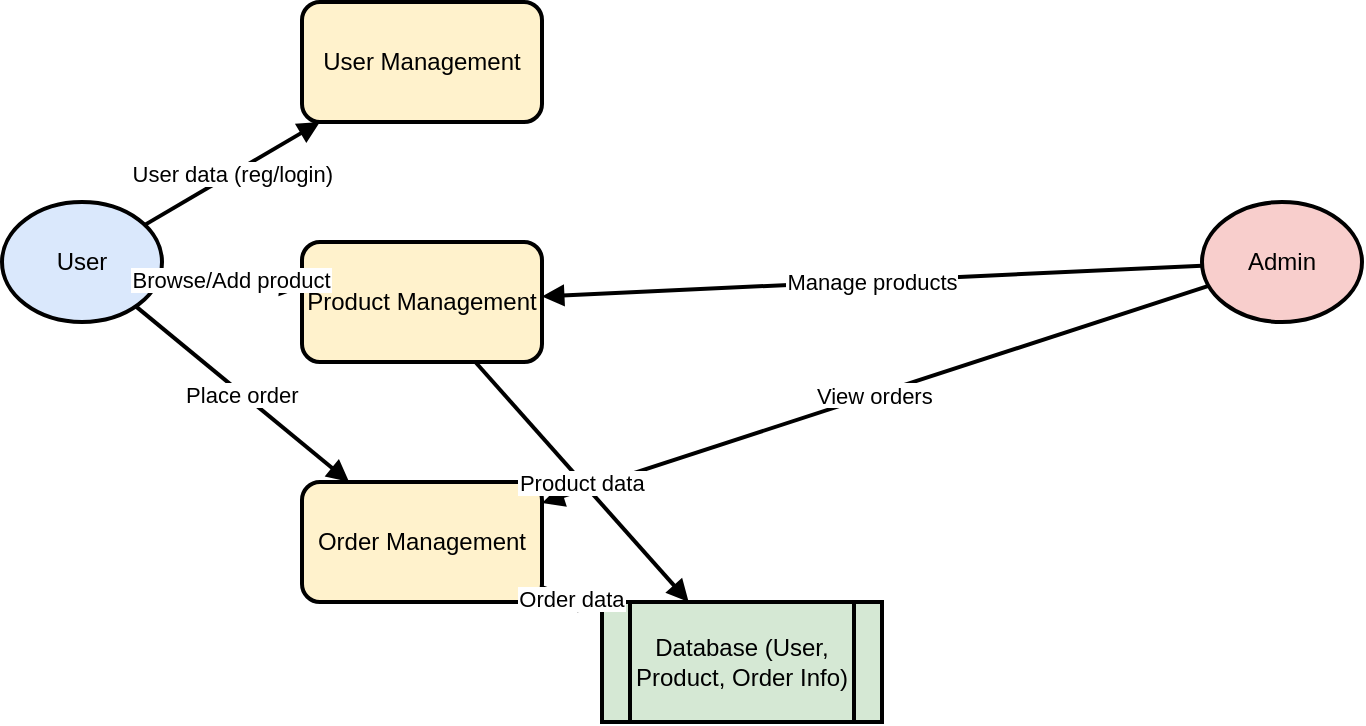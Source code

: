 <mxfile version="15.8.7" type="device">
  <!-- =========================
       PAGE 1: LEVEL 0 DFD
       ========================= -->
  <diagram id="Level0DFD" name="Level 0 DFD">
    <mxGraphModel dx="1000" dy="600" grid="1" gridSize="10" guides="1" tooltips="1" connect="1"
      arrows="1" fold="1" page="1" pageScale="1" pageWidth="1169" pageHeight="827"
      math="0" shadow="0">
      <root>
        <!-- Root cells -->
        <mxCell id="0" />
        <mxCell id="1" parent="0" />

        <!-- ENTITIES -->
        <mxCell id="entityUser" value="User" style="ellipse;whiteSpace=wrap;html=1;aspect=fixed;strokeWidth=2;strokeColor=#000000;fillColor=#dae8fc"
                 vertex="1" parent="1">
          <mxGeometry x="50" y="200" width="80" height="60" as="geometry" />
        </mxCell>

        <mxCell id="entityAdmin" value="Admin" style="ellipse;whiteSpace=wrap;html=1;aspect=fixed;strokeWidth=2;strokeColor=#000000;fillColor=#f8cecc"
                 vertex="1" parent="1">
          <mxGeometry x="650" y="200" width="80" height="60" as="geometry" />
        </mxCell>

        <!-- DATABASE (DATA STORE) -->
        <mxCell id="entityDatabase" value="Database (User, Product, Order Info)" style="shape=process;whiteSpace=wrap;html=1;strokeWidth=2;strokeColor=#000000;fillColor=#d5e8d4"
                 vertex="1" parent="1">
          <mxGeometry x="350" y="400" width="140" height="60" as="geometry" />
        </mxCell>

        <!-- PROCESSES -->
        <mxCell id="processUserMgmt" value="User Management" style="rounded=1;whiteSpace=wrap;html=1;strokeWidth=2;strokeColor=#000000;fillColor=#fff2cc"
                 vertex="1" parent="1">
          <mxGeometry x="200" y="100" width="120" height="60" as="geometry" />
        </mxCell>

        <mxCell id="processProductMgmt" value="Product Management" style="rounded=1;whiteSpace=wrap;html=1;strokeWidth=2;strokeColor=#000000;fillColor=#fff2cc"
                 vertex="1" parent="1">
          <mxGeometry x="200" y="220" width="120" height="60" as="geometry" />
        </mxCell>

        <mxCell id="processOrderMgmt" value="Order Management" style="rounded=1;whiteSpace=wrap;html=1;strokeWidth=2;strokeColor=#000000;fillColor=#fff2cc"
                 vertex="1" parent="1">
          <mxGeometry x="200" y="340" width="120" height="60" as="geometry" />
        </mxCell>

        <!-- DATA FLOWS (EDGES) - LEVEL 0 -->
        <!-- User -> User Management -->
        <mxCell id="flowUserToUserMgmt" value="User data (reg/login)" style="edgeStyle=orthConnector;rounded=1;jettySize=auto;orthogonalLoop=1;strokeWidth=2;strokeColor=#000000;endArrow=block;endFill=1"
                 edge="1" parent="1" source="entityUser" target="processUserMgmt">
          <mxGeometry relative="1" as="geometry" />
        </mxCell>

        <!-- User -> Product Management -->
        <mxCell id="flowUserToProductMgmt" value="Browse/Add product" style="edgeStyle=orthConnector;rounded=1;jettySize=auto;orthogonalLoop=1;strokeWidth=2;strokeColor=#000000;endArrow=block;endFill=1"
                 edge="1" parent="1" source="entityUser" target="processProductMgmt">
          <mxGeometry relative="1" as="geometry" />
        </mxCell>

        <!-- User -> Order Management -->
        <mxCell id="flowUserToOrderMgmt" value="Place order" style="edgeStyle=orthConnector;rounded=1;jettySize=auto;orthogonalLoop=1;strokeWidth=2;strokeColor=#000000;endArrow=block;endFill=1"
                 edge="1" parent="1" source="entityUser" target="processOrderMgmt">
          <mxGeometry relative="1" as="geometry" />
        </mxCell>

        <!-- Admin -> Product Management -->
        <mxCell id="flowAdminToProductMgmt" value="Manage products" style="edgeStyle=orthConnector;rounded=1;jettySize=auto;orthogonalLoop=1;strokeWidth=2;strokeColor=#000000;endArrow=block;endFill=1"
                 edge="1" parent="1" source="entityAdmin" target="processProductMgmt">
          <mxGeometry relative="1" as="geometry" />
        </mxCell>

        <!-- Admin -> Order Management -->
        <mxCell id="flowAdminToOrderMgmt" value="View orders" style="edgeStyle=orthConnector;rounded=1;jettySize=auto;orthogonalLoop=1;strokeWidth=2;strokeColor=#000000;endArrow=block;endFill=1"
                 edge="1" parent="1" source="entityAdmin" target="processOrderMgmt">
          <mxGeometry relative="1" as="geometry" />
        </mxCell>

        <!-- Product Mgmt -> Database -->
        <mxCell id="flowProductMgmtToDB" value="Product data" style="edgeStyle=orthConnector;rounded=1;jettySize=auto;orthogonalLoop=1;strokeWidth=2;strokeColor=#000000;endArrow=block;endFill=1"
                 edge="1" parent="1" source="processProductMgmt" target="entityDatabase">
          <mxGeometry relative="1" as="geometry" />
        </mxCell>

        <!-- Order Mgmt -> Database -->
        <mxCell id="flowOrderMgmtToDB" value="Order data" style="edgeStyle=orthConnector;rounded=1;jettySize=auto;orthogonalLoop=1;strokeWidth=2;strokeColor=#000000;endArrow=block;endFill=1"
                 edge="1" parent="1" source="processOrderMgmt" target="entityDatabase">
          <mxGeometry relative="1" as="geometry" />
        </mxCell>

      </root>
    </mxGraphModel>
  </diagram>
  
  <!-- =========================
       PAGE 2: LEVEL 1 DFD
       ========================= -->
  <diagram id="Level1DFD" name="Level 1 DFD">
    <mxGraphModel dx="1000" dy="600" grid="1" gridSize="10" guides="1" tooltips="1" connect="1"
      arrows="1" fold="1" page="1" pageScale="1" pageWidth="1169" pageHeight="827"
      math="0" shadow="0">
      <root>
        <!-- Root cells -->
        <mxCell id="0" />
        <mxCell id="1" parent="0" />

        <!-- USER MANAGEMENT PROCESS -->
        <mxCell id="processUM" value="User Management" style="rounded=1;whiteSpace=wrap;html=1;strokeWidth=2;strokeColor=#000000;fillColor=#fff2cc"
                 vertex="1" parent="1">
          <mxGeometry x="80" y="100" width="200" height="80" as="geometry" />
        </mxCell>
        <!-- Activities inside user management -->
        <mxCell id="umActivity1" value="Register User" style="text;whiteSpace=wrap;html=1;align=left"
                 vertex="1" parent="processUM">
          <mxGeometry x="10" y="10" width="80" height="30" as="geometry" />
        </mxCell>
        <mxCell id="umActivity2" value="Login User" style="text;whiteSpace=wrap;html=1;align=left"
                 vertex="1" parent="processUM">
          <mxGeometry x="10" y="40" width="80" height="30" as="geometry" />
        </mxCell>

        <!-- PRODUCT MANAGEMENT PROCESS -->
        <mxCell id="processPM" value="Product Management" style="rounded=1;whiteSpace=wrap;html=1;strokeWidth=2;strokeColor=#000000;fillColor=#fff2cc"
                 vertex="1" parent="1">
          <mxGeometry x="360" y="100" width="220" height="100" as="geometry" />
        </mxCell>
        <!-- Activities inside product management -->
        <mxCell id="pmActivity1" value="List Products" style="text;whiteSpace=wrap;html=1;align=left"
                 vertex="1" parent="processPM">
          <mxGeometry x="10" y="10" width="90" height="30" as="geometry" />
        </mxCell>
        <mxCell id="pmActivity2" value="Add Product" style="text;whiteSpace=wrap;html=1;align=left"
                 vertex="1" parent="processPM">
          <mxGeometry x="10" y="40" width="90" height="30" as="geometry" />
        </mxCell>
        <mxCell id="pmActivity3" value="Update Product" style="text;whiteSpace=wrap;html=1;align=left"
                 vertex="1" parent="processPM">
          <mxGeometry x="110" y="10" width="100" height="30" as="geometry" />
        </mxCell>
        <mxCell id="pmActivity4" value="Remove Product" style="text;whiteSpace=wrap;html=1;align=left"
                 vertex="1" parent="processPM">
          <mxGeometry x="110" y="40" width="100" height="30" as="geometry" />
        </mxCell>

        <!-- ORDER MANAGEMENT PROCESS -->
        <mxCell id="processOM" value="Order Management" style="rounded=1;whiteSpace=wrap;html=1;strokeWidth=2;strokeColor=#000000;fillColor=#fff2cc"
                 vertex="1" parent="1">
          <mxGeometry x="80" y="280" width="200" height="80" as="geometry" />
        </mxCell>
        <!-- Activities inside order management -->
        <mxCell id="omActivity1" value="Place Order" style="text;whiteSpace=wrap;html=1;align=left"
                 vertex="1" parent="processOM">
          <mxGeometry x="10" y="10" width="90" height="30" as="geometry" />
        </mxCell>
        <mxCell id="omActivity2" value="View Orders" style="text;whiteSpace=wrap;html=1;align=left"
                 vertex="1" parent="processOM">
          <mxGeometry x="10" y="40" width="90" height="30" as="geometry" />
        </mxCell>

        <!-- DATA FLOWS for Level 1 (simplified) -->

        <!-- USER MANAGEMENT: DataFlow for user credentials -->
        <mxCell id="flowUMCreds" value="User credentials" style="edgeStyle=orthConnector;rounded=1;strokeWidth=2;strokeColor=#000000;endArrow=block;endFill=1"
                 edge="1" parent="1" source="umActivity1" target="umActivity2">
          <mxGeometry relative="1" as="geometry" />
        </mxCell>

        <!-- PRODUCT MANAGEMENT: DataFlow for product details/list -->
        <mxCell id="flowPMDetails" value="Product details" style="edgeStyle=orthConnector;rounded=1;strokeWidth=2;strokeColor=#000000;endArrow=block;endFill=1"
                 edge="1" parent="1" source="pmActivity2" target="pmActivity3">
          <mxGeometry relative="1" as="geometry" />
        </mxCell>
        <mxCell id="flowPMList" value="Product list" style="edgeStyle=orthConnector;rounded=1;strokeWidth=2;strokeColor=#000000;endArrow=block;endFill=1"
                 edge="1" parent="1" source="pmActivity3" target="pmActivity4">
          <mxGeometry relative="1" as="geometry" />
        </mxCell>

        <!-- ORDER MANAGEMENT: DataFlow for order details/history -->
        <mxCell id="flowOMDetails" value="Order details" style="edgeStyle=orthConnector;rounded=1;strokeWidth=2;strokeColor=#000000;endArrow=block;endFill=1"
                 edge="1" parent="1" source="omActivity1" target="omActivity2">
          <mxGeometry relative="1" as="geometry" />
        </mxCell>

      </root>
    </mxGraphModel>
  </diagram>
</mxfile>
